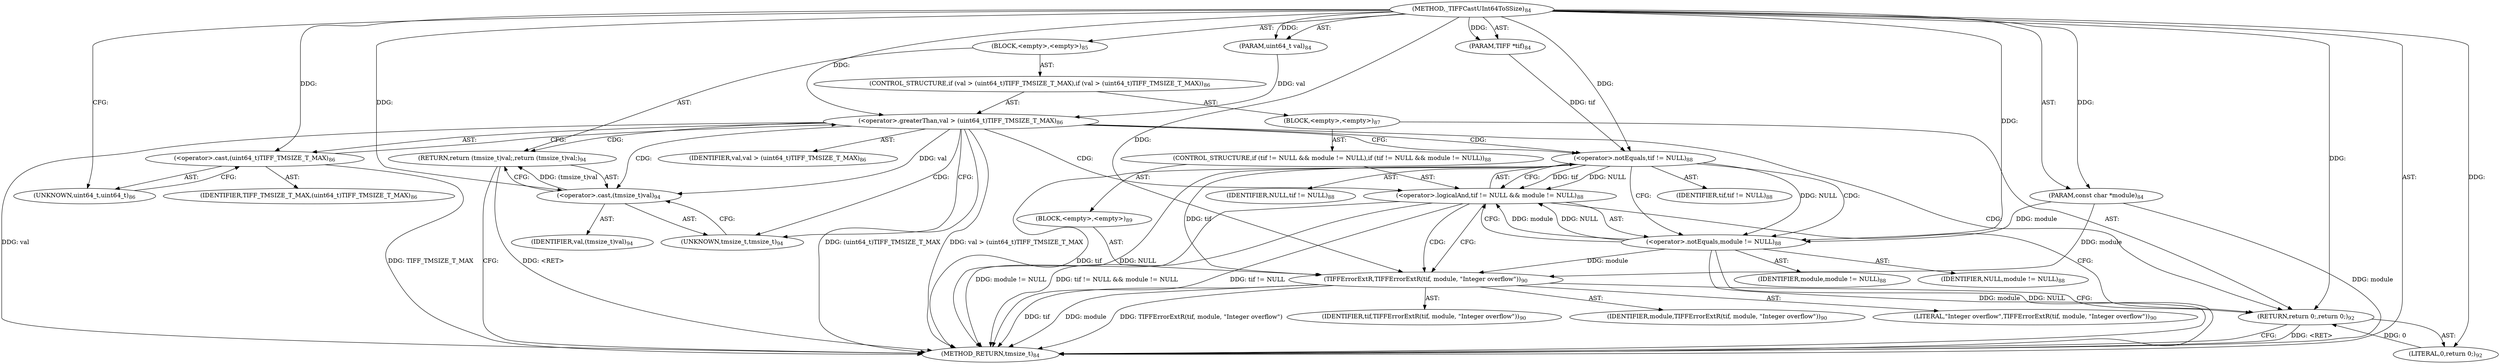 digraph "_TIFFCastUInt64ToSSize" {  
"20755" [label = <(METHOD,_TIFFCastUInt64ToSSize)<SUB>84</SUB>> ]
"20756" [label = <(PARAM,TIFF *tif)<SUB>84</SUB>> ]
"20757" [label = <(PARAM,uint64_t val)<SUB>84</SUB>> ]
"20758" [label = <(PARAM,const char *module)<SUB>84</SUB>> ]
"20759" [label = <(BLOCK,&lt;empty&gt;,&lt;empty&gt;)<SUB>85</SUB>> ]
"20760" [label = <(CONTROL_STRUCTURE,if (val &gt; (uint64_t)TIFF_TMSIZE_T_MAX),if (val &gt; (uint64_t)TIFF_TMSIZE_T_MAX))<SUB>86</SUB>> ]
"20761" [label = <(&lt;operator&gt;.greaterThan,val &gt; (uint64_t)TIFF_TMSIZE_T_MAX)<SUB>86</SUB>> ]
"20762" [label = <(IDENTIFIER,val,val &gt; (uint64_t)TIFF_TMSIZE_T_MAX)<SUB>86</SUB>> ]
"20763" [label = <(&lt;operator&gt;.cast,(uint64_t)TIFF_TMSIZE_T_MAX)<SUB>86</SUB>> ]
"20764" [label = <(UNKNOWN,uint64_t,uint64_t)<SUB>86</SUB>> ]
"20765" [label = <(IDENTIFIER,TIFF_TMSIZE_T_MAX,(uint64_t)TIFF_TMSIZE_T_MAX)<SUB>86</SUB>> ]
"20766" [label = <(BLOCK,&lt;empty&gt;,&lt;empty&gt;)<SUB>87</SUB>> ]
"20767" [label = <(CONTROL_STRUCTURE,if (tif != NULL &amp;&amp; module != NULL),if (tif != NULL &amp;&amp; module != NULL))<SUB>88</SUB>> ]
"20768" [label = <(&lt;operator&gt;.logicalAnd,tif != NULL &amp;&amp; module != NULL)<SUB>88</SUB>> ]
"20769" [label = <(&lt;operator&gt;.notEquals,tif != NULL)<SUB>88</SUB>> ]
"20770" [label = <(IDENTIFIER,tif,tif != NULL)<SUB>88</SUB>> ]
"20771" [label = <(IDENTIFIER,NULL,tif != NULL)<SUB>88</SUB>> ]
"20772" [label = <(&lt;operator&gt;.notEquals,module != NULL)<SUB>88</SUB>> ]
"20773" [label = <(IDENTIFIER,module,module != NULL)<SUB>88</SUB>> ]
"20774" [label = <(IDENTIFIER,NULL,module != NULL)<SUB>88</SUB>> ]
"20775" [label = <(BLOCK,&lt;empty&gt;,&lt;empty&gt;)<SUB>89</SUB>> ]
"20776" [label = <(TIFFErrorExtR,TIFFErrorExtR(tif, module, &quot;Integer overflow&quot;))<SUB>90</SUB>> ]
"20777" [label = <(IDENTIFIER,tif,TIFFErrorExtR(tif, module, &quot;Integer overflow&quot;))<SUB>90</SUB>> ]
"20778" [label = <(IDENTIFIER,module,TIFFErrorExtR(tif, module, &quot;Integer overflow&quot;))<SUB>90</SUB>> ]
"20779" [label = <(LITERAL,&quot;Integer overflow&quot;,TIFFErrorExtR(tif, module, &quot;Integer overflow&quot;))<SUB>90</SUB>> ]
"20780" [label = <(RETURN,return 0;,return 0;)<SUB>92</SUB>> ]
"20781" [label = <(LITERAL,0,return 0;)<SUB>92</SUB>> ]
"20782" [label = <(RETURN,return (tmsize_t)val;,return (tmsize_t)val;)<SUB>94</SUB>> ]
"20783" [label = <(&lt;operator&gt;.cast,(tmsize_t)val)<SUB>94</SUB>> ]
"20784" [label = <(UNKNOWN,tmsize_t,tmsize_t)<SUB>94</SUB>> ]
"20785" [label = <(IDENTIFIER,val,(tmsize_t)val)<SUB>94</SUB>> ]
"20786" [label = <(METHOD_RETURN,tmsize_t)<SUB>84</SUB>> ]
  "20755" -> "20756"  [ label = "AST: "] 
  "20755" -> "20757"  [ label = "AST: "] 
  "20755" -> "20758"  [ label = "AST: "] 
  "20755" -> "20759"  [ label = "AST: "] 
  "20755" -> "20786"  [ label = "AST: "] 
  "20759" -> "20760"  [ label = "AST: "] 
  "20759" -> "20782"  [ label = "AST: "] 
  "20760" -> "20761"  [ label = "AST: "] 
  "20760" -> "20766"  [ label = "AST: "] 
  "20761" -> "20762"  [ label = "AST: "] 
  "20761" -> "20763"  [ label = "AST: "] 
  "20763" -> "20764"  [ label = "AST: "] 
  "20763" -> "20765"  [ label = "AST: "] 
  "20766" -> "20767"  [ label = "AST: "] 
  "20766" -> "20780"  [ label = "AST: "] 
  "20767" -> "20768"  [ label = "AST: "] 
  "20767" -> "20775"  [ label = "AST: "] 
  "20768" -> "20769"  [ label = "AST: "] 
  "20768" -> "20772"  [ label = "AST: "] 
  "20769" -> "20770"  [ label = "AST: "] 
  "20769" -> "20771"  [ label = "AST: "] 
  "20772" -> "20773"  [ label = "AST: "] 
  "20772" -> "20774"  [ label = "AST: "] 
  "20775" -> "20776"  [ label = "AST: "] 
  "20776" -> "20777"  [ label = "AST: "] 
  "20776" -> "20778"  [ label = "AST: "] 
  "20776" -> "20779"  [ label = "AST: "] 
  "20780" -> "20781"  [ label = "AST: "] 
  "20782" -> "20783"  [ label = "AST: "] 
  "20783" -> "20784"  [ label = "AST: "] 
  "20783" -> "20785"  [ label = "AST: "] 
  "20782" -> "20786"  [ label = "CFG: "] 
  "20761" -> "20784"  [ label = "CFG: "] 
  "20761" -> "20769"  [ label = "CFG: "] 
  "20783" -> "20782"  [ label = "CFG: "] 
  "20763" -> "20761"  [ label = "CFG: "] 
  "20780" -> "20786"  [ label = "CFG: "] 
  "20784" -> "20783"  [ label = "CFG: "] 
  "20764" -> "20763"  [ label = "CFG: "] 
  "20768" -> "20776"  [ label = "CFG: "] 
  "20768" -> "20780"  [ label = "CFG: "] 
  "20769" -> "20768"  [ label = "CFG: "] 
  "20769" -> "20772"  [ label = "CFG: "] 
  "20772" -> "20768"  [ label = "CFG: "] 
  "20776" -> "20780"  [ label = "CFG: "] 
  "20755" -> "20764"  [ label = "CFG: "] 
  "20780" -> "20786"  [ label = "DDG: &lt;RET&gt;"] 
  "20782" -> "20786"  [ label = "DDG: &lt;RET&gt;"] 
  "20758" -> "20786"  [ label = "DDG: module"] 
  "20761" -> "20786"  [ label = "DDG: val"] 
  "20761" -> "20786"  [ label = "DDG: (uint64_t)TIFF_TMSIZE_T_MAX"] 
  "20761" -> "20786"  [ label = "DDG: val &gt; (uint64_t)TIFF_TMSIZE_T_MAX"] 
  "20769" -> "20786"  [ label = "DDG: tif"] 
  "20769" -> "20786"  [ label = "DDG: NULL"] 
  "20768" -> "20786"  [ label = "DDG: tif != NULL"] 
  "20772" -> "20786"  [ label = "DDG: module"] 
  "20772" -> "20786"  [ label = "DDG: NULL"] 
  "20768" -> "20786"  [ label = "DDG: module != NULL"] 
  "20768" -> "20786"  [ label = "DDG: tif != NULL &amp;&amp; module != NULL"] 
  "20776" -> "20786"  [ label = "DDG: tif"] 
  "20776" -> "20786"  [ label = "DDG: module"] 
  "20776" -> "20786"  [ label = "DDG: TIFFErrorExtR(tif, module, &quot;Integer overflow&quot;)"] 
  "20763" -> "20786"  [ label = "DDG: TIFF_TMSIZE_T_MAX"] 
  "20755" -> "20756"  [ label = "DDG: "] 
  "20755" -> "20757"  [ label = "DDG: "] 
  "20755" -> "20758"  [ label = "DDG: "] 
  "20783" -> "20782"  [ label = "DDG: (tmsize_t)val"] 
  "20761" -> "20783"  [ label = "DDG: val"] 
  "20755" -> "20783"  [ label = "DDG: "] 
  "20757" -> "20761"  [ label = "DDG: val"] 
  "20755" -> "20761"  [ label = "DDG: "] 
  "20781" -> "20780"  [ label = "DDG: 0"] 
  "20755" -> "20780"  [ label = "DDG: "] 
  "20755" -> "20763"  [ label = "DDG: "] 
  "20755" -> "20781"  [ label = "DDG: "] 
  "20769" -> "20768"  [ label = "DDG: tif"] 
  "20769" -> "20768"  [ label = "DDG: NULL"] 
  "20772" -> "20768"  [ label = "DDG: module"] 
  "20772" -> "20768"  [ label = "DDG: NULL"] 
  "20756" -> "20769"  [ label = "DDG: tif"] 
  "20755" -> "20769"  [ label = "DDG: "] 
  "20758" -> "20772"  [ label = "DDG: module"] 
  "20755" -> "20772"  [ label = "DDG: "] 
  "20769" -> "20772"  [ label = "DDG: NULL"] 
  "20769" -> "20776"  [ label = "DDG: tif"] 
  "20755" -> "20776"  [ label = "DDG: "] 
  "20772" -> "20776"  [ label = "DDG: module"] 
  "20758" -> "20776"  [ label = "DDG: module"] 
  "20761" -> "20780"  [ label = "CDG: "] 
  "20761" -> "20782"  [ label = "CDG: "] 
  "20761" -> "20783"  [ label = "CDG: "] 
  "20761" -> "20768"  [ label = "CDG: "] 
  "20761" -> "20784"  [ label = "CDG: "] 
  "20761" -> "20769"  [ label = "CDG: "] 
  "20768" -> "20776"  [ label = "CDG: "] 
  "20769" -> "20772"  [ label = "CDG: "] 
}

